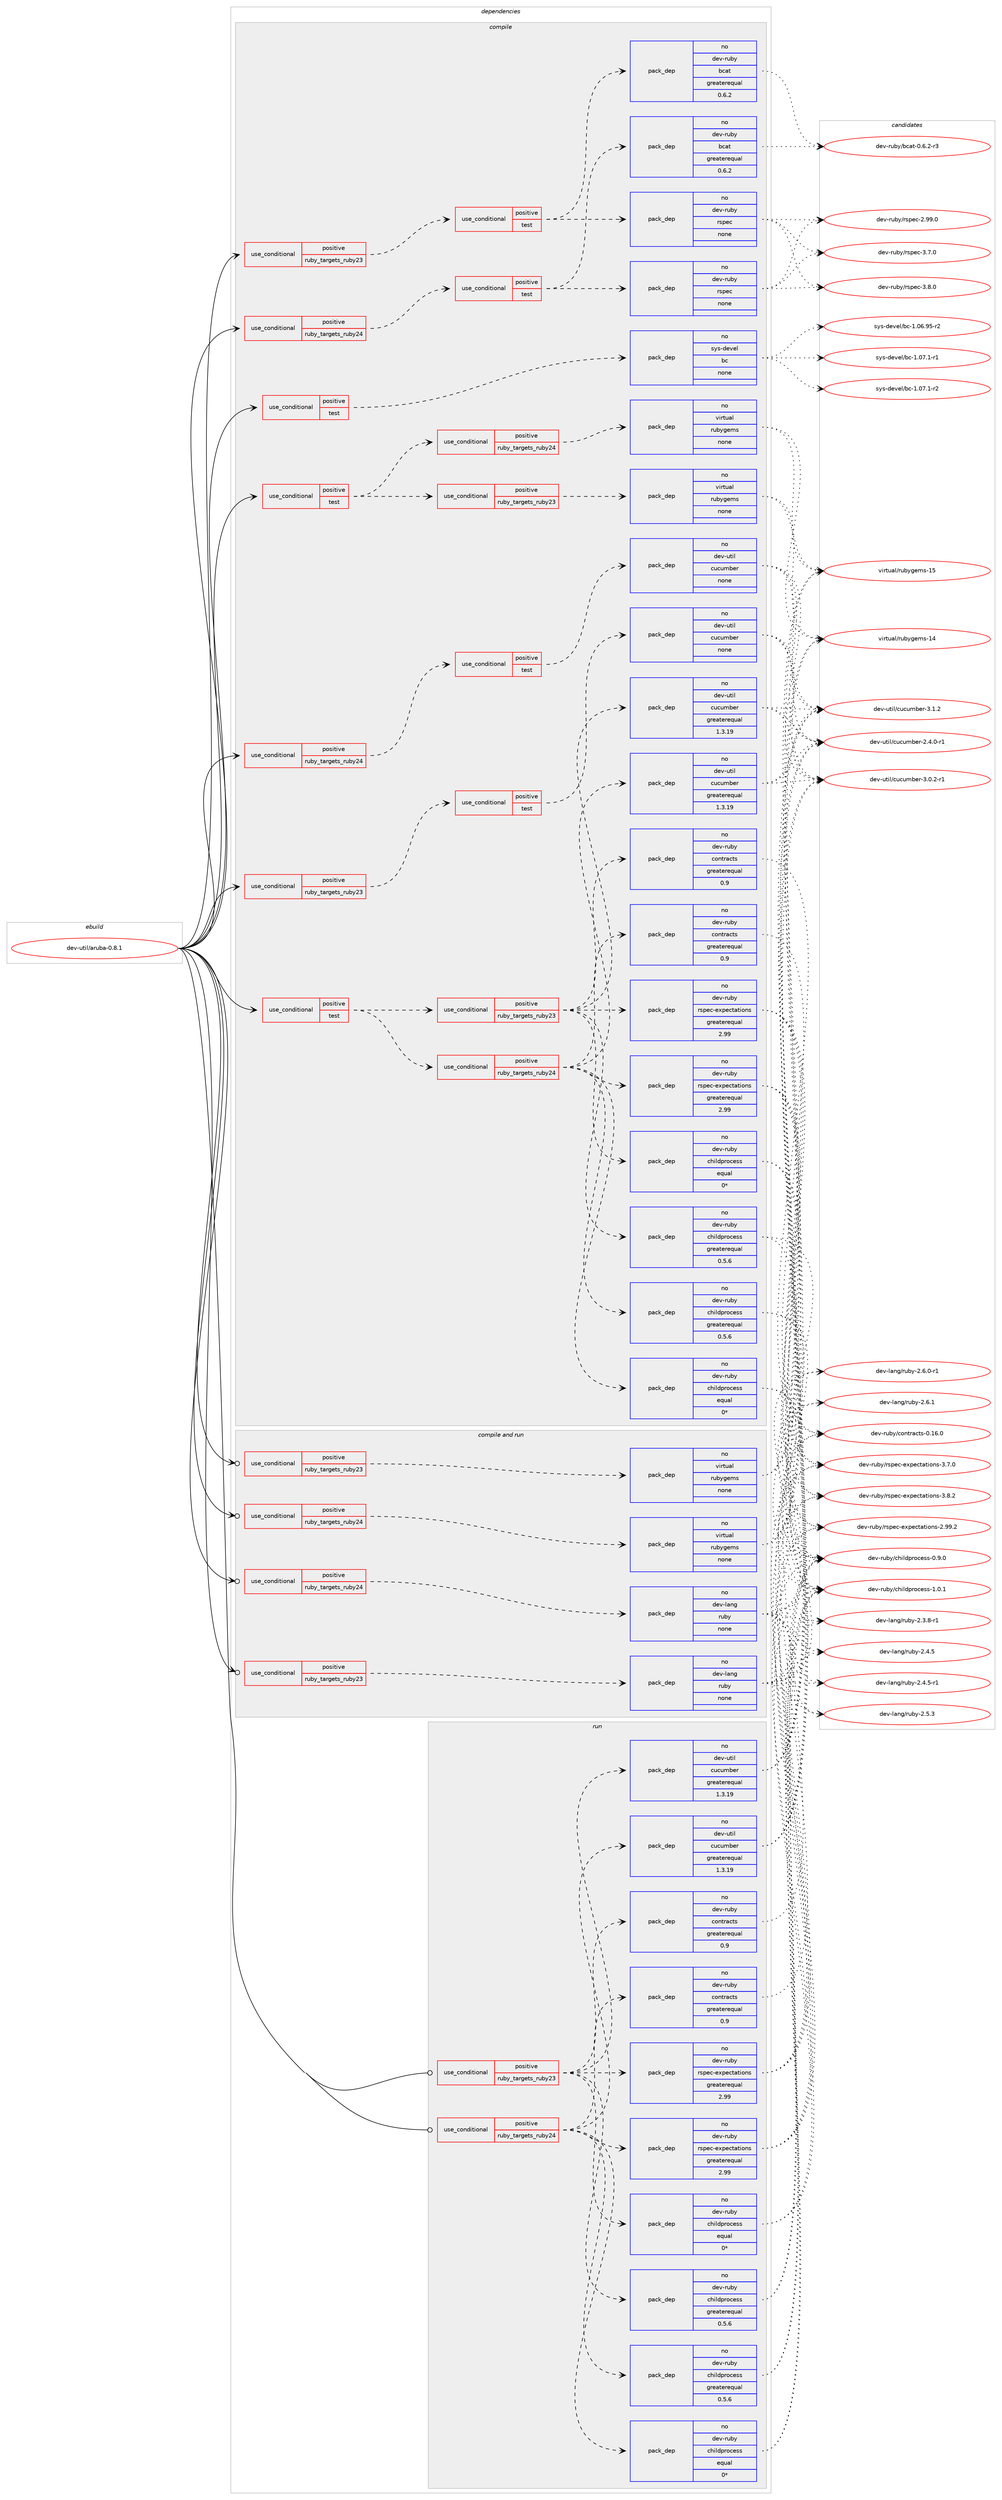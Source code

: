 digraph prolog {

# *************
# Graph options
# *************

newrank=true;
concentrate=true;
compound=true;
graph [rankdir=LR,fontname=Helvetica,fontsize=10,ranksep=1.5];#, ranksep=2.5, nodesep=0.2];
edge  [arrowhead=vee];
node  [fontname=Helvetica,fontsize=10];

# **********
# The ebuild
# **********

subgraph cluster_leftcol {
color=gray;
rank=same;
label=<<i>ebuild</i>>;
id [label="dev-util/aruba-0.8.1", color=red, width=4, href="../dev-util/aruba-0.8.1.svg"];
}

# ****************
# The dependencies
# ****************

subgraph cluster_midcol {
color=gray;
label=<<i>dependencies</i>>;
subgraph cluster_compile {
fillcolor="#eeeeee";
style=filled;
label=<<i>compile</i>>;
subgraph cond423148 {
dependency1540945 [label=<<TABLE BORDER="0" CELLBORDER="1" CELLSPACING="0" CELLPADDING="4"><TR><TD ROWSPAN="3" CELLPADDING="10">use_conditional</TD></TR><TR><TD>positive</TD></TR><TR><TD>ruby_targets_ruby23</TD></TR></TABLE>>, shape=none, color=red];
subgraph cond423149 {
dependency1540946 [label=<<TABLE BORDER="0" CELLBORDER="1" CELLSPACING="0" CELLPADDING="4"><TR><TD ROWSPAN="3" CELLPADDING="10">use_conditional</TD></TR><TR><TD>positive</TD></TR><TR><TD>test</TD></TR></TABLE>>, shape=none, color=red];
subgraph pack1094207 {
dependency1540947 [label=<<TABLE BORDER="0" CELLBORDER="1" CELLSPACING="0" CELLPADDING="4" WIDTH="220"><TR><TD ROWSPAN="6" CELLPADDING="30">pack_dep</TD></TR><TR><TD WIDTH="110">no</TD></TR><TR><TD>dev-ruby</TD></TR><TR><TD>rspec</TD></TR><TR><TD>none</TD></TR><TR><TD></TD></TR></TABLE>>, shape=none, color=blue];
}
dependency1540946:e -> dependency1540947:w [weight=20,style="dashed",arrowhead="vee"];
subgraph pack1094208 {
dependency1540948 [label=<<TABLE BORDER="0" CELLBORDER="1" CELLSPACING="0" CELLPADDING="4" WIDTH="220"><TR><TD ROWSPAN="6" CELLPADDING="30">pack_dep</TD></TR><TR><TD WIDTH="110">no</TD></TR><TR><TD>dev-ruby</TD></TR><TR><TD>bcat</TD></TR><TR><TD>greaterequal</TD></TR><TR><TD>0.6.2</TD></TR></TABLE>>, shape=none, color=blue];
}
dependency1540946:e -> dependency1540948:w [weight=20,style="dashed",arrowhead="vee"];
}
dependency1540945:e -> dependency1540946:w [weight=20,style="dashed",arrowhead="vee"];
}
id:e -> dependency1540945:w [weight=20,style="solid",arrowhead="vee"];
subgraph cond423150 {
dependency1540949 [label=<<TABLE BORDER="0" CELLBORDER="1" CELLSPACING="0" CELLPADDING="4"><TR><TD ROWSPAN="3" CELLPADDING="10">use_conditional</TD></TR><TR><TD>positive</TD></TR><TR><TD>ruby_targets_ruby23</TD></TR></TABLE>>, shape=none, color=red];
subgraph cond423151 {
dependency1540950 [label=<<TABLE BORDER="0" CELLBORDER="1" CELLSPACING="0" CELLPADDING="4"><TR><TD ROWSPAN="3" CELLPADDING="10">use_conditional</TD></TR><TR><TD>positive</TD></TR><TR><TD>test</TD></TR></TABLE>>, shape=none, color=red];
subgraph pack1094209 {
dependency1540951 [label=<<TABLE BORDER="0" CELLBORDER="1" CELLSPACING="0" CELLPADDING="4" WIDTH="220"><TR><TD ROWSPAN="6" CELLPADDING="30">pack_dep</TD></TR><TR><TD WIDTH="110">no</TD></TR><TR><TD>dev-util</TD></TR><TR><TD>cucumber</TD></TR><TR><TD>none</TD></TR><TR><TD></TD></TR></TABLE>>, shape=none, color=blue];
}
dependency1540950:e -> dependency1540951:w [weight=20,style="dashed",arrowhead="vee"];
}
dependency1540949:e -> dependency1540950:w [weight=20,style="dashed",arrowhead="vee"];
}
id:e -> dependency1540949:w [weight=20,style="solid",arrowhead="vee"];
subgraph cond423152 {
dependency1540952 [label=<<TABLE BORDER="0" CELLBORDER="1" CELLSPACING="0" CELLPADDING="4"><TR><TD ROWSPAN="3" CELLPADDING="10">use_conditional</TD></TR><TR><TD>positive</TD></TR><TR><TD>ruby_targets_ruby24</TD></TR></TABLE>>, shape=none, color=red];
subgraph cond423153 {
dependency1540953 [label=<<TABLE BORDER="0" CELLBORDER="1" CELLSPACING="0" CELLPADDING="4"><TR><TD ROWSPAN="3" CELLPADDING="10">use_conditional</TD></TR><TR><TD>positive</TD></TR><TR><TD>test</TD></TR></TABLE>>, shape=none, color=red];
subgraph pack1094210 {
dependency1540954 [label=<<TABLE BORDER="0" CELLBORDER="1" CELLSPACING="0" CELLPADDING="4" WIDTH="220"><TR><TD ROWSPAN="6" CELLPADDING="30">pack_dep</TD></TR><TR><TD WIDTH="110">no</TD></TR><TR><TD>dev-ruby</TD></TR><TR><TD>rspec</TD></TR><TR><TD>none</TD></TR><TR><TD></TD></TR></TABLE>>, shape=none, color=blue];
}
dependency1540953:e -> dependency1540954:w [weight=20,style="dashed",arrowhead="vee"];
subgraph pack1094211 {
dependency1540955 [label=<<TABLE BORDER="0" CELLBORDER="1" CELLSPACING="0" CELLPADDING="4" WIDTH="220"><TR><TD ROWSPAN="6" CELLPADDING="30">pack_dep</TD></TR><TR><TD WIDTH="110">no</TD></TR><TR><TD>dev-ruby</TD></TR><TR><TD>bcat</TD></TR><TR><TD>greaterequal</TD></TR><TR><TD>0.6.2</TD></TR></TABLE>>, shape=none, color=blue];
}
dependency1540953:e -> dependency1540955:w [weight=20,style="dashed",arrowhead="vee"];
}
dependency1540952:e -> dependency1540953:w [weight=20,style="dashed",arrowhead="vee"];
}
id:e -> dependency1540952:w [weight=20,style="solid",arrowhead="vee"];
subgraph cond423154 {
dependency1540956 [label=<<TABLE BORDER="0" CELLBORDER="1" CELLSPACING="0" CELLPADDING="4"><TR><TD ROWSPAN="3" CELLPADDING="10">use_conditional</TD></TR><TR><TD>positive</TD></TR><TR><TD>ruby_targets_ruby24</TD></TR></TABLE>>, shape=none, color=red];
subgraph cond423155 {
dependency1540957 [label=<<TABLE BORDER="0" CELLBORDER="1" CELLSPACING="0" CELLPADDING="4"><TR><TD ROWSPAN="3" CELLPADDING="10">use_conditional</TD></TR><TR><TD>positive</TD></TR><TR><TD>test</TD></TR></TABLE>>, shape=none, color=red];
subgraph pack1094212 {
dependency1540958 [label=<<TABLE BORDER="0" CELLBORDER="1" CELLSPACING="0" CELLPADDING="4" WIDTH="220"><TR><TD ROWSPAN="6" CELLPADDING="30">pack_dep</TD></TR><TR><TD WIDTH="110">no</TD></TR><TR><TD>dev-util</TD></TR><TR><TD>cucumber</TD></TR><TR><TD>none</TD></TR><TR><TD></TD></TR></TABLE>>, shape=none, color=blue];
}
dependency1540957:e -> dependency1540958:w [weight=20,style="dashed",arrowhead="vee"];
}
dependency1540956:e -> dependency1540957:w [weight=20,style="dashed",arrowhead="vee"];
}
id:e -> dependency1540956:w [weight=20,style="solid",arrowhead="vee"];
subgraph cond423156 {
dependency1540959 [label=<<TABLE BORDER="0" CELLBORDER="1" CELLSPACING="0" CELLPADDING="4"><TR><TD ROWSPAN="3" CELLPADDING="10">use_conditional</TD></TR><TR><TD>positive</TD></TR><TR><TD>test</TD></TR></TABLE>>, shape=none, color=red];
subgraph cond423157 {
dependency1540960 [label=<<TABLE BORDER="0" CELLBORDER="1" CELLSPACING="0" CELLPADDING="4"><TR><TD ROWSPAN="3" CELLPADDING="10">use_conditional</TD></TR><TR><TD>positive</TD></TR><TR><TD>ruby_targets_ruby23</TD></TR></TABLE>>, shape=none, color=red];
subgraph pack1094213 {
dependency1540961 [label=<<TABLE BORDER="0" CELLBORDER="1" CELLSPACING="0" CELLPADDING="4" WIDTH="220"><TR><TD ROWSPAN="6" CELLPADDING="30">pack_dep</TD></TR><TR><TD WIDTH="110">no</TD></TR><TR><TD>dev-ruby</TD></TR><TR><TD>childprocess</TD></TR><TR><TD>greaterequal</TD></TR><TR><TD>0.5.6</TD></TR></TABLE>>, shape=none, color=blue];
}
dependency1540960:e -> dependency1540961:w [weight=20,style="dashed",arrowhead="vee"];
subgraph pack1094214 {
dependency1540962 [label=<<TABLE BORDER="0" CELLBORDER="1" CELLSPACING="0" CELLPADDING="4" WIDTH="220"><TR><TD ROWSPAN="6" CELLPADDING="30">pack_dep</TD></TR><TR><TD WIDTH="110">no</TD></TR><TR><TD>dev-ruby</TD></TR><TR><TD>childprocess</TD></TR><TR><TD>equal</TD></TR><TR><TD>0*</TD></TR></TABLE>>, shape=none, color=blue];
}
dependency1540960:e -> dependency1540962:w [weight=20,style="dashed",arrowhead="vee"];
subgraph pack1094215 {
dependency1540963 [label=<<TABLE BORDER="0" CELLBORDER="1" CELLSPACING="0" CELLPADDING="4" WIDTH="220"><TR><TD ROWSPAN="6" CELLPADDING="30">pack_dep</TD></TR><TR><TD WIDTH="110">no</TD></TR><TR><TD>dev-ruby</TD></TR><TR><TD>contracts</TD></TR><TR><TD>greaterequal</TD></TR><TR><TD>0.9</TD></TR></TABLE>>, shape=none, color=blue];
}
dependency1540960:e -> dependency1540963:w [weight=20,style="dashed",arrowhead="vee"];
subgraph pack1094216 {
dependency1540964 [label=<<TABLE BORDER="0" CELLBORDER="1" CELLSPACING="0" CELLPADDING="4" WIDTH="220"><TR><TD ROWSPAN="6" CELLPADDING="30">pack_dep</TD></TR><TR><TD WIDTH="110">no</TD></TR><TR><TD>dev-ruby</TD></TR><TR><TD>rspec-expectations</TD></TR><TR><TD>greaterequal</TD></TR><TR><TD>2.99</TD></TR></TABLE>>, shape=none, color=blue];
}
dependency1540960:e -> dependency1540964:w [weight=20,style="dashed",arrowhead="vee"];
subgraph pack1094217 {
dependency1540965 [label=<<TABLE BORDER="0" CELLBORDER="1" CELLSPACING="0" CELLPADDING="4" WIDTH="220"><TR><TD ROWSPAN="6" CELLPADDING="30">pack_dep</TD></TR><TR><TD WIDTH="110">no</TD></TR><TR><TD>dev-util</TD></TR><TR><TD>cucumber</TD></TR><TR><TD>greaterequal</TD></TR><TR><TD>1.3.19</TD></TR></TABLE>>, shape=none, color=blue];
}
dependency1540960:e -> dependency1540965:w [weight=20,style="dashed",arrowhead="vee"];
}
dependency1540959:e -> dependency1540960:w [weight=20,style="dashed",arrowhead="vee"];
subgraph cond423158 {
dependency1540966 [label=<<TABLE BORDER="0" CELLBORDER="1" CELLSPACING="0" CELLPADDING="4"><TR><TD ROWSPAN="3" CELLPADDING="10">use_conditional</TD></TR><TR><TD>positive</TD></TR><TR><TD>ruby_targets_ruby24</TD></TR></TABLE>>, shape=none, color=red];
subgraph pack1094218 {
dependency1540967 [label=<<TABLE BORDER="0" CELLBORDER="1" CELLSPACING="0" CELLPADDING="4" WIDTH="220"><TR><TD ROWSPAN="6" CELLPADDING="30">pack_dep</TD></TR><TR><TD WIDTH="110">no</TD></TR><TR><TD>dev-ruby</TD></TR><TR><TD>childprocess</TD></TR><TR><TD>greaterequal</TD></TR><TR><TD>0.5.6</TD></TR></TABLE>>, shape=none, color=blue];
}
dependency1540966:e -> dependency1540967:w [weight=20,style="dashed",arrowhead="vee"];
subgraph pack1094219 {
dependency1540968 [label=<<TABLE BORDER="0" CELLBORDER="1" CELLSPACING="0" CELLPADDING="4" WIDTH="220"><TR><TD ROWSPAN="6" CELLPADDING="30">pack_dep</TD></TR><TR><TD WIDTH="110">no</TD></TR><TR><TD>dev-ruby</TD></TR><TR><TD>childprocess</TD></TR><TR><TD>equal</TD></TR><TR><TD>0*</TD></TR></TABLE>>, shape=none, color=blue];
}
dependency1540966:e -> dependency1540968:w [weight=20,style="dashed",arrowhead="vee"];
subgraph pack1094220 {
dependency1540969 [label=<<TABLE BORDER="0" CELLBORDER="1" CELLSPACING="0" CELLPADDING="4" WIDTH="220"><TR><TD ROWSPAN="6" CELLPADDING="30">pack_dep</TD></TR><TR><TD WIDTH="110">no</TD></TR><TR><TD>dev-ruby</TD></TR><TR><TD>contracts</TD></TR><TR><TD>greaterequal</TD></TR><TR><TD>0.9</TD></TR></TABLE>>, shape=none, color=blue];
}
dependency1540966:e -> dependency1540969:w [weight=20,style="dashed",arrowhead="vee"];
subgraph pack1094221 {
dependency1540970 [label=<<TABLE BORDER="0" CELLBORDER="1" CELLSPACING="0" CELLPADDING="4" WIDTH="220"><TR><TD ROWSPAN="6" CELLPADDING="30">pack_dep</TD></TR><TR><TD WIDTH="110">no</TD></TR><TR><TD>dev-ruby</TD></TR><TR><TD>rspec-expectations</TD></TR><TR><TD>greaterequal</TD></TR><TR><TD>2.99</TD></TR></TABLE>>, shape=none, color=blue];
}
dependency1540966:e -> dependency1540970:w [weight=20,style="dashed",arrowhead="vee"];
subgraph pack1094222 {
dependency1540971 [label=<<TABLE BORDER="0" CELLBORDER="1" CELLSPACING="0" CELLPADDING="4" WIDTH="220"><TR><TD ROWSPAN="6" CELLPADDING="30">pack_dep</TD></TR><TR><TD WIDTH="110">no</TD></TR><TR><TD>dev-util</TD></TR><TR><TD>cucumber</TD></TR><TR><TD>greaterequal</TD></TR><TR><TD>1.3.19</TD></TR></TABLE>>, shape=none, color=blue];
}
dependency1540966:e -> dependency1540971:w [weight=20,style="dashed",arrowhead="vee"];
}
dependency1540959:e -> dependency1540966:w [weight=20,style="dashed",arrowhead="vee"];
}
id:e -> dependency1540959:w [weight=20,style="solid",arrowhead="vee"];
subgraph cond423159 {
dependency1540972 [label=<<TABLE BORDER="0" CELLBORDER="1" CELLSPACING="0" CELLPADDING="4"><TR><TD ROWSPAN="3" CELLPADDING="10">use_conditional</TD></TR><TR><TD>positive</TD></TR><TR><TD>test</TD></TR></TABLE>>, shape=none, color=red];
subgraph cond423160 {
dependency1540973 [label=<<TABLE BORDER="0" CELLBORDER="1" CELLSPACING="0" CELLPADDING="4"><TR><TD ROWSPAN="3" CELLPADDING="10">use_conditional</TD></TR><TR><TD>positive</TD></TR><TR><TD>ruby_targets_ruby23</TD></TR></TABLE>>, shape=none, color=red];
subgraph pack1094223 {
dependency1540974 [label=<<TABLE BORDER="0" CELLBORDER="1" CELLSPACING="0" CELLPADDING="4" WIDTH="220"><TR><TD ROWSPAN="6" CELLPADDING="30">pack_dep</TD></TR><TR><TD WIDTH="110">no</TD></TR><TR><TD>virtual</TD></TR><TR><TD>rubygems</TD></TR><TR><TD>none</TD></TR><TR><TD></TD></TR></TABLE>>, shape=none, color=blue];
}
dependency1540973:e -> dependency1540974:w [weight=20,style="dashed",arrowhead="vee"];
}
dependency1540972:e -> dependency1540973:w [weight=20,style="dashed",arrowhead="vee"];
subgraph cond423161 {
dependency1540975 [label=<<TABLE BORDER="0" CELLBORDER="1" CELLSPACING="0" CELLPADDING="4"><TR><TD ROWSPAN="3" CELLPADDING="10">use_conditional</TD></TR><TR><TD>positive</TD></TR><TR><TD>ruby_targets_ruby24</TD></TR></TABLE>>, shape=none, color=red];
subgraph pack1094224 {
dependency1540976 [label=<<TABLE BORDER="0" CELLBORDER="1" CELLSPACING="0" CELLPADDING="4" WIDTH="220"><TR><TD ROWSPAN="6" CELLPADDING="30">pack_dep</TD></TR><TR><TD WIDTH="110">no</TD></TR><TR><TD>virtual</TD></TR><TR><TD>rubygems</TD></TR><TR><TD>none</TD></TR><TR><TD></TD></TR></TABLE>>, shape=none, color=blue];
}
dependency1540975:e -> dependency1540976:w [weight=20,style="dashed",arrowhead="vee"];
}
dependency1540972:e -> dependency1540975:w [weight=20,style="dashed",arrowhead="vee"];
}
id:e -> dependency1540972:w [weight=20,style="solid",arrowhead="vee"];
subgraph cond423162 {
dependency1540977 [label=<<TABLE BORDER="0" CELLBORDER="1" CELLSPACING="0" CELLPADDING="4"><TR><TD ROWSPAN="3" CELLPADDING="10">use_conditional</TD></TR><TR><TD>positive</TD></TR><TR><TD>test</TD></TR></TABLE>>, shape=none, color=red];
subgraph pack1094225 {
dependency1540978 [label=<<TABLE BORDER="0" CELLBORDER="1" CELLSPACING="0" CELLPADDING="4" WIDTH="220"><TR><TD ROWSPAN="6" CELLPADDING="30">pack_dep</TD></TR><TR><TD WIDTH="110">no</TD></TR><TR><TD>sys-devel</TD></TR><TR><TD>bc</TD></TR><TR><TD>none</TD></TR><TR><TD></TD></TR></TABLE>>, shape=none, color=blue];
}
dependency1540977:e -> dependency1540978:w [weight=20,style="dashed",arrowhead="vee"];
}
id:e -> dependency1540977:w [weight=20,style="solid",arrowhead="vee"];
}
subgraph cluster_compileandrun {
fillcolor="#eeeeee";
style=filled;
label=<<i>compile and run</i>>;
subgraph cond423163 {
dependency1540979 [label=<<TABLE BORDER="0" CELLBORDER="1" CELLSPACING="0" CELLPADDING="4"><TR><TD ROWSPAN="3" CELLPADDING="10">use_conditional</TD></TR><TR><TD>positive</TD></TR><TR><TD>ruby_targets_ruby23</TD></TR></TABLE>>, shape=none, color=red];
subgraph pack1094226 {
dependency1540980 [label=<<TABLE BORDER="0" CELLBORDER="1" CELLSPACING="0" CELLPADDING="4" WIDTH="220"><TR><TD ROWSPAN="6" CELLPADDING="30">pack_dep</TD></TR><TR><TD WIDTH="110">no</TD></TR><TR><TD>dev-lang</TD></TR><TR><TD>ruby</TD></TR><TR><TD>none</TD></TR><TR><TD></TD></TR></TABLE>>, shape=none, color=blue];
}
dependency1540979:e -> dependency1540980:w [weight=20,style="dashed",arrowhead="vee"];
}
id:e -> dependency1540979:w [weight=20,style="solid",arrowhead="odotvee"];
subgraph cond423164 {
dependency1540981 [label=<<TABLE BORDER="0" CELLBORDER="1" CELLSPACING="0" CELLPADDING="4"><TR><TD ROWSPAN="3" CELLPADDING="10">use_conditional</TD></TR><TR><TD>positive</TD></TR><TR><TD>ruby_targets_ruby23</TD></TR></TABLE>>, shape=none, color=red];
subgraph pack1094227 {
dependency1540982 [label=<<TABLE BORDER="0" CELLBORDER="1" CELLSPACING="0" CELLPADDING="4" WIDTH="220"><TR><TD ROWSPAN="6" CELLPADDING="30">pack_dep</TD></TR><TR><TD WIDTH="110">no</TD></TR><TR><TD>virtual</TD></TR><TR><TD>rubygems</TD></TR><TR><TD>none</TD></TR><TR><TD></TD></TR></TABLE>>, shape=none, color=blue];
}
dependency1540981:e -> dependency1540982:w [weight=20,style="dashed",arrowhead="vee"];
}
id:e -> dependency1540981:w [weight=20,style="solid",arrowhead="odotvee"];
subgraph cond423165 {
dependency1540983 [label=<<TABLE BORDER="0" CELLBORDER="1" CELLSPACING="0" CELLPADDING="4"><TR><TD ROWSPAN="3" CELLPADDING="10">use_conditional</TD></TR><TR><TD>positive</TD></TR><TR><TD>ruby_targets_ruby24</TD></TR></TABLE>>, shape=none, color=red];
subgraph pack1094228 {
dependency1540984 [label=<<TABLE BORDER="0" CELLBORDER="1" CELLSPACING="0" CELLPADDING="4" WIDTH="220"><TR><TD ROWSPAN="6" CELLPADDING="30">pack_dep</TD></TR><TR><TD WIDTH="110">no</TD></TR><TR><TD>dev-lang</TD></TR><TR><TD>ruby</TD></TR><TR><TD>none</TD></TR><TR><TD></TD></TR></TABLE>>, shape=none, color=blue];
}
dependency1540983:e -> dependency1540984:w [weight=20,style="dashed",arrowhead="vee"];
}
id:e -> dependency1540983:w [weight=20,style="solid",arrowhead="odotvee"];
subgraph cond423166 {
dependency1540985 [label=<<TABLE BORDER="0" CELLBORDER="1" CELLSPACING="0" CELLPADDING="4"><TR><TD ROWSPAN="3" CELLPADDING="10">use_conditional</TD></TR><TR><TD>positive</TD></TR><TR><TD>ruby_targets_ruby24</TD></TR></TABLE>>, shape=none, color=red];
subgraph pack1094229 {
dependency1540986 [label=<<TABLE BORDER="0" CELLBORDER="1" CELLSPACING="0" CELLPADDING="4" WIDTH="220"><TR><TD ROWSPAN="6" CELLPADDING="30">pack_dep</TD></TR><TR><TD WIDTH="110">no</TD></TR><TR><TD>virtual</TD></TR><TR><TD>rubygems</TD></TR><TR><TD>none</TD></TR><TR><TD></TD></TR></TABLE>>, shape=none, color=blue];
}
dependency1540985:e -> dependency1540986:w [weight=20,style="dashed",arrowhead="vee"];
}
id:e -> dependency1540985:w [weight=20,style="solid",arrowhead="odotvee"];
}
subgraph cluster_run {
fillcolor="#eeeeee";
style=filled;
label=<<i>run</i>>;
subgraph cond423167 {
dependency1540987 [label=<<TABLE BORDER="0" CELLBORDER="1" CELLSPACING="0" CELLPADDING="4"><TR><TD ROWSPAN="3" CELLPADDING="10">use_conditional</TD></TR><TR><TD>positive</TD></TR><TR><TD>ruby_targets_ruby23</TD></TR></TABLE>>, shape=none, color=red];
subgraph pack1094230 {
dependency1540988 [label=<<TABLE BORDER="0" CELLBORDER="1" CELLSPACING="0" CELLPADDING="4" WIDTH="220"><TR><TD ROWSPAN="6" CELLPADDING="30">pack_dep</TD></TR><TR><TD WIDTH="110">no</TD></TR><TR><TD>dev-ruby</TD></TR><TR><TD>childprocess</TD></TR><TR><TD>greaterequal</TD></TR><TR><TD>0.5.6</TD></TR></TABLE>>, shape=none, color=blue];
}
dependency1540987:e -> dependency1540988:w [weight=20,style="dashed",arrowhead="vee"];
subgraph pack1094231 {
dependency1540989 [label=<<TABLE BORDER="0" CELLBORDER="1" CELLSPACING="0" CELLPADDING="4" WIDTH="220"><TR><TD ROWSPAN="6" CELLPADDING="30">pack_dep</TD></TR><TR><TD WIDTH="110">no</TD></TR><TR><TD>dev-ruby</TD></TR><TR><TD>childprocess</TD></TR><TR><TD>equal</TD></TR><TR><TD>0*</TD></TR></TABLE>>, shape=none, color=blue];
}
dependency1540987:e -> dependency1540989:w [weight=20,style="dashed",arrowhead="vee"];
subgraph pack1094232 {
dependency1540990 [label=<<TABLE BORDER="0" CELLBORDER="1" CELLSPACING="0" CELLPADDING="4" WIDTH="220"><TR><TD ROWSPAN="6" CELLPADDING="30">pack_dep</TD></TR><TR><TD WIDTH="110">no</TD></TR><TR><TD>dev-ruby</TD></TR><TR><TD>contracts</TD></TR><TR><TD>greaterequal</TD></TR><TR><TD>0.9</TD></TR></TABLE>>, shape=none, color=blue];
}
dependency1540987:e -> dependency1540990:w [weight=20,style="dashed",arrowhead="vee"];
subgraph pack1094233 {
dependency1540991 [label=<<TABLE BORDER="0" CELLBORDER="1" CELLSPACING="0" CELLPADDING="4" WIDTH="220"><TR><TD ROWSPAN="6" CELLPADDING="30">pack_dep</TD></TR><TR><TD WIDTH="110">no</TD></TR><TR><TD>dev-ruby</TD></TR><TR><TD>rspec-expectations</TD></TR><TR><TD>greaterequal</TD></TR><TR><TD>2.99</TD></TR></TABLE>>, shape=none, color=blue];
}
dependency1540987:e -> dependency1540991:w [weight=20,style="dashed",arrowhead="vee"];
subgraph pack1094234 {
dependency1540992 [label=<<TABLE BORDER="0" CELLBORDER="1" CELLSPACING="0" CELLPADDING="4" WIDTH="220"><TR><TD ROWSPAN="6" CELLPADDING="30">pack_dep</TD></TR><TR><TD WIDTH="110">no</TD></TR><TR><TD>dev-util</TD></TR><TR><TD>cucumber</TD></TR><TR><TD>greaterequal</TD></TR><TR><TD>1.3.19</TD></TR></TABLE>>, shape=none, color=blue];
}
dependency1540987:e -> dependency1540992:w [weight=20,style="dashed",arrowhead="vee"];
}
id:e -> dependency1540987:w [weight=20,style="solid",arrowhead="odot"];
subgraph cond423168 {
dependency1540993 [label=<<TABLE BORDER="0" CELLBORDER="1" CELLSPACING="0" CELLPADDING="4"><TR><TD ROWSPAN="3" CELLPADDING="10">use_conditional</TD></TR><TR><TD>positive</TD></TR><TR><TD>ruby_targets_ruby24</TD></TR></TABLE>>, shape=none, color=red];
subgraph pack1094235 {
dependency1540994 [label=<<TABLE BORDER="0" CELLBORDER="1" CELLSPACING="0" CELLPADDING="4" WIDTH="220"><TR><TD ROWSPAN="6" CELLPADDING="30">pack_dep</TD></TR><TR><TD WIDTH="110">no</TD></TR><TR><TD>dev-ruby</TD></TR><TR><TD>childprocess</TD></TR><TR><TD>greaterequal</TD></TR><TR><TD>0.5.6</TD></TR></TABLE>>, shape=none, color=blue];
}
dependency1540993:e -> dependency1540994:w [weight=20,style="dashed",arrowhead="vee"];
subgraph pack1094236 {
dependency1540995 [label=<<TABLE BORDER="0" CELLBORDER="1" CELLSPACING="0" CELLPADDING="4" WIDTH="220"><TR><TD ROWSPAN="6" CELLPADDING="30">pack_dep</TD></TR><TR><TD WIDTH="110">no</TD></TR><TR><TD>dev-ruby</TD></TR><TR><TD>childprocess</TD></TR><TR><TD>equal</TD></TR><TR><TD>0*</TD></TR></TABLE>>, shape=none, color=blue];
}
dependency1540993:e -> dependency1540995:w [weight=20,style="dashed",arrowhead="vee"];
subgraph pack1094237 {
dependency1540996 [label=<<TABLE BORDER="0" CELLBORDER="1" CELLSPACING="0" CELLPADDING="4" WIDTH="220"><TR><TD ROWSPAN="6" CELLPADDING="30">pack_dep</TD></TR><TR><TD WIDTH="110">no</TD></TR><TR><TD>dev-ruby</TD></TR><TR><TD>contracts</TD></TR><TR><TD>greaterequal</TD></TR><TR><TD>0.9</TD></TR></TABLE>>, shape=none, color=blue];
}
dependency1540993:e -> dependency1540996:w [weight=20,style="dashed",arrowhead="vee"];
subgraph pack1094238 {
dependency1540997 [label=<<TABLE BORDER="0" CELLBORDER="1" CELLSPACING="0" CELLPADDING="4" WIDTH="220"><TR><TD ROWSPAN="6" CELLPADDING="30">pack_dep</TD></TR><TR><TD WIDTH="110">no</TD></TR><TR><TD>dev-ruby</TD></TR><TR><TD>rspec-expectations</TD></TR><TR><TD>greaterequal</TD></TR><TR><TD>2.99</TD></TR></TABLE>>, shape=none, color=blue];
}
dependency1540993:e -> dependency1540997:w [weight=20,style="dashed",arrowhead="vee"];
subgraph pack1094239 {
dependency1540998 [label=<<TABLE BORDER="0" CELLBORDER="1" CELLSPACING="0" CELLPADDING="4" WIDTH="220"><TR><TD ROWSPAN="6" CELLPADDING="30">pack_dep</TD></TR><TR><TD WIDTH="110">no</TD></TR><TR><TD>dev-util</TD></TR><TR><TD>cucumber</TD></TR><TR><TD>greaterequal</TD></TR><TR><TD>1.3.19</TD></TR></TABLE>>, shape=none, color=blue];
}
dependency1540993:e -> dependency1540998:w [weight=20,style="dashed",arrowhead="vee"];
}
id:e -> dependency1540993:w [weight=20,style="solid",arrowhead="odot"];
}
}

# **************
# The candidates
# **************

subgraph cluster_choices {
rank=same;
color=gray;
label=<<i>candidates</i>>;

subgraph choice1094207 {
color=black;
nodesep=1;
choice1001011184511411798121471141151121019945504657574648 [label="dev-ruby/rspec-2.99.0", color=red, width=4,href="../dev-ruby/rspec-2.99.0.svg"];
choice10010111845114117981214711411511210199455146554648 [label="dev-ruby/rspec-3.7.0", color=red, width=4,href="../dev-ruby/rspec-3.7.0.svg"];
choice10010111845114117981214711411511210199455146564648 [label="dev-ruby/rspec-3.8.0", color=red, width=4,href="../dev-ruby/rspec-3.8.0.svg"];
dependency1540947:e -> choice1001011184511411798121471141151121019945504657574648:w [style=dotted,weight="100"];
dependency1540947:e -> choice10010111845114117981214711411511210199455146554648:w [style=dotted,weight="100"];
dependency1540947:e -> choice10010111845114117981214711411511210199455146564648:w [style=dotted,weight="100"];
}
subgraph choice1094208 {
color=black;
nodesep=1;
choice1001011184511411798121479899971164548465446504511451 [label="dev-ruby/bcat-0.6.2-r3", color=red, width=4,href="../dev-ruby/bcat-0.6.2-r3.svg"];
dependency1540948:e -> choice1001011184511411798121479899971164548465446504511451:w [style=dotted,weight="100"];
}
subgraph choice1094209 {
color=black;
nodesep=1;
choice10010111845117116105108479911799117109981011144550465246484511449 [label="dev-util/cucumber-2.4.0-r1", color=red, width=4,href="../dev-util/cucumber-2.4.0-r1.svg"];
choice10010111845117116105108479911799117109981011144551464846504511449 [label="dev-util/cucumber-3.0.2-r1", color=red, width=4,href="../dev-util/cucumber-3.0.2-r1.svg"];
choice1001011184511711610510847991179911710998101114455146494650 [label="dev-util/cucumber-3.1.2", color=red, width=4,href="../dev-util/cucumber-3.1.2.svg"];
dependency1540951:e -> choice10010111845117116105108479911799117109981011144550465246484511449:w [style=dotted,weight="100"];
dependency1540951:e -> choice10010111845117116105108479911799117109981011144551464846504511449:w [style=dotted,weight="100"];
dependency1540951:e -> choice1001011184511711610510847991179911710998101114455146494650:w [style=dotted,weight="100"];
}
subgraph choice1094210 {
color=black;
nodesep=1;
choice1001011184511411798121471141151121019945504657574648 [label="dev-ruby/rspec-2.99.0", color=red, width=4,href="../dev-ruby/rspec-2.99.0.svg"];
choice10010111845114117981214711411511210199455146554648 [label="dev-ruby/rspec-3.7.0", color=red, width=4,href="../dev-ruby/rspec-3.7.0.svg"];
choice10010111845114117981214711411511210199455146564648 [label="dev-ruby/rspec-3.8.0", color=red, width=4,href="../dev-ruby/rspec-3.8.0.svg"];
dependency1540954:e -> choice1001011184511411798121471141151121019945504657574648:w [style=dotted,weight="100"];
dependency1540954:e -> choice10010111845114117981214711411511210199455146554648:w [style=dotted,weight="100"];
dependency1540954:e -> choice10010111845114117981214711411511210199455146564648:w [style=dotted,weight="100"];
}
subgraph choice1094211 {
color=black;
nodesep=1;
choice1001011184511411798121479899971164548465446504511451 [label="dev-ruby/bcat-0.6.2-r3", color=red, width=4,href="../dev-ruby/bcat-0.6.2-r3.svg"];
dependency1540955:e -> choice1001011184511411798121479899971164548465446504511451:w [style=dotted,weight="100"];
}
subgraph choice1094212 {
color=black;
nodesep=1;
choice10010111845117116105108479911799117109981011144550465246484511449 [label="dev-util/cucumber-2.4.0-r1", color=red, width=4,href="../dev-util/cucumber-2.4.0-r1.svg"];
choice10010111845117116105108479911799117109981011144551464846504511449 [label="dev-util/cucumber-3.0.2-r1", color=red, width=4,href="../dev-util/cucumber-3.0.2-r1.svg"];
choice1001011184511711610510847991179911710998101114455146494650 [label="dev-util/cucumber-3.1.2", color=red, width=4,href="../dev-util/cucumber-3.1.2.svg"];
dependency1540958:e -> choice10010111845117116105108479911799117109981011144550465246484511449:w [style=dotted,weight="100"];
dependency1540958:e -> choice10010111845117116105108479911799117109981011144551464846504511449:w [style=dotted,weight="100"];
dependency1540958:e -> choice1001011184511711610510847991179911710998101114455146494650:w [style=dotted,weight="100"];
}
subgraph choice1094213 {
color=black;
nodesep=1;
choice1001011184511411798121479910410510810011211411199101115115454846574648 [label="dev-ruby/childprocess-0.9.0", color=red, width=4,href="../dev-ruby/childprocess-0.9.0.svg"];
choice1001011184511411798121479910410510810011211411199101115115454946484649 [label="dev-ruby/childprocess-1.0.1", color=red, width=4,href="../dev-ruby/childprocess-1.0.1.svg"];
dependency1540961:e -> choice1001011184511411798121479910410510810011211411199101115115454846574648:w [style=dotted,weight="100"];
dependency1540961:e -> choice1001011184511411798121479910410510810011211411199101115115454946484649:w [style=dotted,weight="100"];
}
subgraph choice1094214 {
color=black;
nodesep=1;
choice1001011184511411798121479910410510810011211411199101115115454846574648 [label="dev-ruby/childprocess-0.9.0", color=red, width=4,href="../dev-ruby/childprocess-0.9.0.svg"];
choice1001011184511411798121479910410510810011211411199101115115454946484649 [label="dev-ruby/childprocess-1.0.1", color=red, width=4,href="../dev-ruby/childprocess-1.0.1.svg"];
dependency1540962:e -> choice1001011184511411798121479910410510810011211411199101115115454846574648:w [style=dotted,weight="100"];
dependency1540962:e -> choice1001011184511411798121479910410510810011211411199101115115454946484649:w [style=dotted,weight="100"];
}
subgraph choice1094215 {
color=black;
nodesep=1;
choice10010111845114117981214799111110116114979911611545484649544648 [label="dev-ruby/contracts-0.16.0", color=red, width=4,href="../dev-ruby/contracts-0.16.0.svg"];
dependency1540963:e -> choice10010111845114117981214799111110116114979911611545484649544648:w [style=dotted,weight="100"];
}
subgraph choice1094216 {
color=black;
nodesep=1;
choice1001011184511411798121471141151121019945101120112101991169711610511111011545504657574650 [label="dev-ruby/rspec-expectations-2.99.2", color=red, width=4,href="../dev-ruby/rspec-expectations-2.99.2.svg"];
choice10010111845114117981214711411511210199451011201121019911697116105111110115455146554648 [label="dev-ruby/rspec-expectations-3.7.0", color=red, width=4,href="../dev-ruby/rspec-expectations-3.7.0.svg"];
choice10010111845114117981214711411511210199451011201121019911697116105111110115455146564650 [label="dev-ruby/rspec-expectations-3.8.2", color=red, width=4,href="../dev-ruby/rspec-expectations-3.8.2.svg"];
dependency1540964:e -> choice1001011184511411798121471141151121019945101120112101991169711610511111011545504657574650:w [style=dotted,weight="100"];
dependency1540964:e -> choice10010111845114117981214711411511210199451011201121019911697116105111110115455146554648:w [style=dotted,weight="100"];
dependency1540964:e -> choice10010111845114117981214711411511210199451011201121019911697116105111110115455146564650:w [style=dotted,weight="100"];
}
subgraph choice1094217 {
color=black;
nodesep=1;
choice10010111845117116105108479911799117109981011144550465246484511449 [label="dev-util/cucumber-2.4.0-r1", color=red, width=4,href="../dev-util/cucumber-2.4.0-r1.svg"];
choice10010111845117116105108479911799117109981011144551464846504511449 [label="dev-util/cucumber-3.0.2-r1", color=red, width=4,href="../dev-util/cucumber-3.0.2-r1.svg"];
choice1001011184511711610510847991179911710998101114455146494650 [label="dev-util/cucumber-3.1.2", color=red, width=4,href="../dev-util/cucumber-3.1.2.svg"];
dependency1540965:e -> choice10010111845117116105108479911799117109981011144550465246484511449:w [style=dotted,weight="100"];
dependency1540965:e -> choice10010111845117116105108479911799117109981011144551464846504511449:w [style=dotted,weight="100"];
dependency1540965:e -> choice1001011184511711610510847991179911710998101114455146494650:w [style=dotted,weight="100"];
}
subgraph choice1094218 {
color=black;
nodesep=1;
choice1001011184511411798121479910410510810011211411199101115115454846574648 [label="dev-ruby/childprocess-0.9.0", color=red, width=4,href="../dev-ruby/childprocess-0.9.0.svg"];
choice1001011184511411798121479910410510810011211411199101115115454946484649 [label="dev-ruby/childprocess-1.0.1", color=red, width=4,href="../dev-ruby/childprocess-1.0.1.svg"];
dependency1540967:e -> choice1001011184511411798121479910410510810011211411199101115115454846574648:w [style=dotted,weight="100"];
dependency1540967:e -> choice1001011184511411798121479910410510810011211411199101115115454946484649:w [style=dotted,weight="100"];
}
subgraph choice1094219 {
color=black;
nodesep=1;
choice1001011184511411798121479910410510810011211411199101115115454846574648 [label="dev-ruby/childprocess-0.9.0", color=red, width=4,href="../dev-ruby/childprocess-0.9.0.svg"];
choice1001011184511411798121479910410510810011211411199101115115454946484649 [label="dev-ruby/childprocess-1.0.1", color=red, width=4,href="../dev-ruby/childprocess-1.0.1.svg"];
dependency1540968:e -> choice1001011184511411798121479910410510810011211411199101115115454846574648:w [style=dotted,weight="100"];
dependency1540968:e -> choice1001011184511411798121479910410510810011211411199101115115454946484649:w [style=dotted,weight="100"];
}
subgraph choice1094220 {
color=black;
nodesep=1;
choice10010111845114117981214799111110116114979911611545484649544648 [label="dev-ruby/contracts-0.16.0", color=red, width=4,href="../dev-ruby/contracts-0.16.0.svg"];
dependency1540969:e -> choice10010111845114117981214799111110116114979911611545484649544648:w [style=dotted,weight="100"];
}
subgraph choice1094221 {
color=black;
nodesep=1;
choice1001011184511411798121471141151121019945101120112101991169711610511111011545504657574650 [label="dev-ruby/rspec-expectations-2.99.2", color=red, width=4,href="../dev-ruby/rspec-expectations-2.99.2.svg"];
choice10010111845114117981214711411511210199451011201121019911697116105111110115455146554648 [label="dev-ruby/rspec-expectations-3.7.0", color=red, width=4,href="../dev-ruby/rspec-expectations-3.7.0.svg"];
choice10010111845114117981214711411511210199451011201121019911697116105111110115455146564650 [label="dev-ruby/rspec-expectations-3.8.2", color=red, width=4,href="../dev-ruby/rspec-expectations-3.8.2.svg"];
dependency1540970:e -> choice1001011184511411798121471141151121019945101120112101991169711610511111011545504657574650:w [style=dotted,weight="100"];
dependency1540970:e -> choice10010111845114117981214711411511210199451011201121019911697116105111110115455146554648:w [style=dotted,weight="100"];
dependency1540970:e -> choice10010111845114117981214711411511210199451011201121019911697116105111110115455146564650:w [style=dotted,weight="100"];
}
subgraph choice1094222 {
color=black;
nodesep=1;
choice10010111845117116105108479911799117109981011144550465246484511449 [label="dev-util/cucumber-2.4.0-r1", color=red, width=4,href="../dev-util/cucumber-2.4.0-r1.svg"];
choice10010111845117116105108479911799117109981011144551464846504511449 [label="dev-util/cucumber-3.0.2-r1", color=red, width=4,href="../dev-util/cucumber-3.0.2-r1.svg"];
choice1001011184511711610510847991179911710998101114455146494650 [label="dev-util/cucumber-3.1.2", color=red, width=4,href="../dev-util/cucumber-3.1.2.svg"];
dependency1540971:e -> choice10010111845117116105108479911799117109981011144550465246484511449:w [style=dotted,weight="100"];
dependency1540971:e -> choice10010111845117116105108479911799117109981011144551464846504511449:w [style=dotted,weight="100"];
dependency1540971:e -> choice1001011184511711610510847991179911710998101114455146494650:w [style=dotted,weight="100"];
}
subgraph choice1094223 {
color=black;
nodesep=1;
choice118105114116117971084711411798121103101109115454952 [label="virtual/rubygems-14", color=red, width=4,href="../virtual/rubygems-14.svg"];
choice118105114116117971084711411798121103101109115454953 [label="virtual/rubygems-15", color=red, width=4,href="../virtual/rubygems-15.svg"];
dependency1540974:e -> choice118105114116117971084711411798121103101109115454952:w [style=dotted,weight="100"];
dependency1540974:e -> choice118105114116117971084711411798121103101109115454953:w [style=dotted,weight="100"];
}
subgraph choice1094224 {
color=black;
nodesep=1;
choice118105114116117971084711411798121103101109115454952 [label="virtual/rubygems-14", color=red, width=4,href="../virtual/rubygems-14.svg"];
choice118105114116117971084711411798121103101109115454953 [label="virtual/rubygems-15", color=red, width=4,href="../virtual/rubygems-15.svg"];
dependency1540976:e -> choice118105114116117971084711411798121103101109115454952:w [style=dotted,weight="100"];
dependency1540976:e -> choice118105114116117971084711411798121103101109115454953:w [style=dotted,weight="100"];
}
subgraph choice1094225 {
color=black;
nodesep=1;
choice1151211154510010111810110847989945494648544657534511450 [label="sys-devel/bc-1.06.95-r2", color=red, width=4,href="../sys-devel/bc-1.06.95-r2.svg"];
choice11512111545100101118101108479899454946485546494511449 [label="sys-devel/bc-1.07.1-r1", color=red, width=4,href="../sys-devel/bc-1.07.1-r1.svg"];
choice11512111545100101118101108479899454946485546494511450 [label="sys-devel/bc-1.07.1-r2", color=red, width=4,href="../sys-devel/bc-1.07.1-r2.svg"];
dependency1540978:e -> choice1151211154510010111810110847989945494648544657534511450:w [style=dotted,weight="100"];
dependency1540978:e -> choice11512111545100101118101108479899454946485546494511449:w [style=dotted,weight="100"];
dependency1540978:e -> choice11512111545100101118101108479899454946485546494511450:w [style=dotted,weight="100"];
}
subgraph choice1094226 {
color=black;
nodesep=1;
choice100101118451089711010347114117981214550465146564511449 [label="dev-lang/ruby-2.3.8-r1", color=red, width=4,href="../dev-lang/ruby-2.3.8-r1.svg"];
choice10010111845108971101034711411798121455046524653 [label="dev-lang/ruby-2.4.5", color=red, width=4,href="../dev-lang/ruby-2.4.5.svg"];
choice100101118451089711010347114117981214550465246534511449 [label="dev-lang/ruby-2.4.5-r1", color=red, width=4,href="../dev-lang/ruby-2.4.5-r1.svg"];
choice10010111845108971101034711411798121455046534651 [label="dev-lang/ruby-2.5.3", color=red, width=4,href="../dev-lang/ruby-2.5.3.svg"];
choice100101118451089711010347114117981214550465446484511449 [label="dev-lang/ruby-2.6.0-r1", color=red, width=4,href="../dev-lang/ruby-2.6.0-r1.svg"];
choice10010111845108971101034711411798121455046544649 [label="dev-lang/ruby-2.6.1", color=red, width=4,href="../dev-lang/ruby-2.6.1.svg"];
dependency1540980:e -> choice100101118451089711010347114117981214550465146564511449:w [style=dotted,weight="100"];
dependency1540980:e -> choice10010111845108971101034711411798121455046524653:w [style=dotted,weight="100"];
dependency1540980:e -> choice100101118451089711010347114117981214550465246534511449:w [style=dotted,weight="100"];
dependency1540980:e -> choice10010111845108971101034711411798121455046534651:w [style=dotted,weight="100"];
dependency1540980:e -> choice100101118451089711010347114117981214550465446484511449:w [style=dotted,weight="100"];
dependency1540980:e -> choice10010111845108971101034711411798121455046544649:w [style=dotted,weight="100"];
}
subgraph choice1094227 {
color=black;
nodesep=1;
choice118105114116117971084711411798121103101109115454952 [label="virtual/rubygems-14", color=red, width=4,href="../virtual/rubygems-14.svg"];
choice118105114116117971084711411798121103101109115454953 [label="virtual/rubygems-15", color=red, width=4,href="../virtual/rubygems-15.svg"];
dependency1540982:e -> choice118105114116117971084711411798121103101109115454952:w [style=dotted,weight="100"];
dependency1540982:e -> choice118105114116117971084711411798121103101109115454953:w [style=dotted,weight="100"];
}
subgraph choice1094228 {
color=black;
nodesep=1;
choice100101118451089711010347114117981214550465146564511449 [label="dev-lang/ruby-2.3.8-r1", color=red, width=4,href="../dev-lang/ruby-2.3.8-r1.svg"];
choice10010111845108971101034711411798121455046524653 [label="dev-lang/ruby-2.4.5", color=red, width=4,href="../dev-lang/ruby-2.4.5.svg"];
choice100101118451089711010347114117981214550465246534511449 [label="dev-lang/ruby-2.4.5-r1", color=red, width=4,href="../dev-lang/ruby-2.4.5-r1.svg"];
choice10010111845108971101034711411798121455046534651 [label="dev-lang/ruby-2.5.3", color=red, width=4,href="../dev-lang/ruby-2.5.3.svg"];
choice100101118451089711010347114117981214550465446484511449 [label="dev-lang/ruby-2.6.0-r1", color=red, width=4,href="../dev-lang/ruby-2.6.0-r1.svg"];
choice10010111845108971101034711411798121455046544649 [label="dev-lang/ruby-2.6.1", color=red, width=4,href="../dev-lang/ruby-2.6.1.svg"];
dependency1540984:e -> choice100101118451089711010347114117981214550465146564511449:w [style=dotted,weight="100"];
dependency1540984:e -> choice10010111845108971101034711411798121455046524653:w [style=dotted,weight="100"];
dependency1540984:e -> choice100101118451089711010347114117981214550465246534511449:w [style=dotted,weight="100"];
dependency1540984:e -> choice10010111845108971101034711411798121455046534651:w [style=dotted,weight="100"];
dependency1540984:e -> choice100101118451089711010347114117981214550465446484511449:w [style=dotted,weight="100"];
dependency1540984:e -> choice10010111845108971101034711411798121455046544649:w [style=dotted,weight="100"];
}
subgraph choice1094229 {
color=black;
nodesep=1;
choice118105114116117971084711411798121103101109115454952 [label="virtual/rubygems-14", color=red, width=4,href="../virtual/rubygems-14.svg"];
choice118105114116117971084711411798121103101109115454953 [label="virtual/rubygems-15", color=red, width=4,href="../virtual/rubygems-15.svg"];
dependency1540986:e -> choice118105114116117971084711411798121103101109115454952:w [style=dotted,weight="100"];
dependency1540986:e -> choice118105114116117971084711411798121103101109115454953:w [style=dotted,weight="100"];
}
subgraph choice1094230 {
color=black;
nodesep=1;
choice1001011184511411798121479910410510810011211411199101115115454846574648 [label="dev-ruby/childprocess-0.9.0", color=red, width=4,href="../dev-ruby/childprocess-0.9.0.svg"];
choice1001011184511411798121479910410510810011211411199101115115454946484649 [label="dev-ruby/childprocess-1.0.1", color=red, width=4,href="../dev-ruby/childprocess-1.0.1.svg"];
dependency1540988:e -> choice1001011184511411798121479910410510810011211411199101115115454846574648:w [style=dotted,weight="100"];
dependency1540988:e -> choice1001011184511411798121479910410510810011211411199101115115454946484649:w [style=dotted,weight="100"];
}
subgraph choice1094231 {
color=black;
nodesep=1;
choice1001011184511411798121479910410510810011211411199101115115454846574648 [label="dev-ruby/childprocess-0.9.0", color=red, width=4,href="../dev-ruby/childprocess-0.9.0.svg"];
choice1001011184511411798121479910410510810011211411199101115115454946484649 [label="dev-ruby/childprocess-1.0.1", color=red, width=4,href="../dev-ruby/childprocess-1.0.1.svg"];
dependency1540989:e -> choice1001011184511411798121479910410510810011211411199101115115454846574648:w [style=dotted,weight="100"];
dependency1540989:e -> choice1001011184511411798121479910410510810011211411199101115115454946484649:w [style=dotted,weight="100"];
}
subgraph choice1094232 {
color=black;
nodesep=1;
choice10010111845114117981214799111110116114979911611545484649544648 [label="dev-ruby/contracts-0.16.0", color=red, width=4,href="../dev-ruby/contracts-0.16.0.svg"];
dependency1540990:e -> choice10010111845114117981214799111110116114979911611545484649544648:w [style=dotted,weight="100"];
}
subgraph choice1094233 {
color=black;
nodesep=1;
choice1001011184511411798121471141151121019945101120112101991169711610511111011545504657574650 [label="dev-ruby/rspec-expectations-2.99.2", color=red, width=4,href="../dev-ruby/rspec-expectations-2.99.2.svg"];
choice10010111845114117981214711411511210199451011201121019911697116105111110115455146554648 [label="dev-ruby/rspec-expectations-3.7.0", color=red, width=4,href="../dev-ruby/rspec-expectations-3.7.0.svg"];
choice10010111845114117981214711411511210199451011201121019911697116105111110115455146564650 [label="dev-ruby/rspec-expectations-3.8.2", color=red, width=4,href="../dev-ruby/rspec-expectations-3.8.2.svg"];
dependency1540991:e -> choice1001011184511411798121471141151121019945101120112101991169711610511111011545504657574650:w [style=dotted,weight="100"];
dependency1540991:e -> choice10010111845114117981214711411511210199451011201121019911697116105111110115455146554648:w [style=dotted,weight="100"];
dependency1540991:e -> choice10010111845114117981214711411511210199451011201121019911697116105111110115455146564650:w [style=dotted,weight="100"];
}
subgraph choice1094234 {
color=black;
nodesep=1;
choice10010111845117116105108479911799117109981011144550465246484511449 [label="dev-util/cucumber-2.4.0-r1", color=red, width=4,href="../dev-util/cucumber-2.4.0-r1.svg"];
choice10010111845117116105108479911799117109981011144551464846504511449 [label="dev-util/cucumber-3.0.2-r1", color=red, width=4,href="../dev-util/cucumber-3.0.2-r1.svg"];
choice1001011184511711610510847991179911710998101114455146494650 [label="dev-util/cucumber-3.1.2", color=red, width=4,href="../dev-util/cucumber-3.1.2.svg"];
dependency1540992:e -> choice10010111845117116105108479911799117109981011144550465246484511449:w [style=dotted,weight="100"];
dependency1540992:e -> choice10010111845117116105108479911799117109981011144551464846504511449:w [style=dotted,weight="100"];
dependency1540992:e -> choice1001011184511711610510847991179911710998101114455146494650:w [style=dotted,weight="100"];
}
subgraph choice1094235 {
color=black;
nodesep=1;
choice1001011184511411798121479910410510810011211411199101115115454846574648 [label="dev-ruby/childprocess-0.9.0", color=red, width=4,href="../dev-ruby/childprocess-0.9.0.svg"];
choice1001011184511411798121479910410510810011211411199101115115454946484649 [label="dev-ruby/childprocess-1.0.1", color=red, width=4,href="../dev-ruby/childprocess-1.0.1.svg"];
dependency1540994:e -> choice1001011184511411798121479910410510810011211411199101115115454846574648:w [style=dotted,weight="100"];
dependency1540994:e -> choice1001011184511411798121479910410510810011211411199101115115454946484649:w [style=dotted,weight="100"];
}
subgraph choice1094236 {
color=black;
nodesep=1;
choice1001011184511411798121479910410510810011211411199101115115454846574648 [label="dev-ruby/childprocess-0.9.0", color=red, width=4,href="../dev-ruby/childprocess-0.9.0.svg"];
choice1001011184511411798121479910410510810011211411199101115115454946484649 [label="dev-ruby/childprocess-1.0.1", color=red, width=4,href="../dev-ruby/childprocess-1.0.1.svg"];
dependency1540995:e -> choice1001011184511411798121479910410510810011211411199101115115454846574648:w [style=dotted,weight="100"];
dependency1540995:e -> choice1001011184511411798121479910410510810011211411199101115115454946484649:w [style=dotted,weight="100"];
}
subgraph choice1094237 {
color=black;
nodesep=1;
choice10010111845114117981214799111110116114979911611545484649544648 [label="dev-ruby/contracts-0.16.0", color=red, width=4,href="../dev-ruby/contracts-0.16.0.svg"];
dependency1540996:e -> choice10010111845114117981214799111110116114979911611545484649544648:w [style=dotted,weight="100"];
}
subgraph choice1094238 {
color=black;
nodesep=1;
choice1001011184511411798121471141151121019945101120112101991169711610511111011545504657574650 [label="dev-ruby/rspec-expectations-2.99.2", color=red, width=4,href="../dev-ruby/rspec-expectations-2.99.2.svg"];
choice10010111845114117981214711411511210199451011201121019911697116105111110115455146554648 [label="dev-ruby/rspec-expectations-3.7.0", color=red, width=4,href="../dev-ruby/rspec-expectations-3.7.0.svg"];
choice10010111845114117981214711411511210199451011201121019911697116105111110115455146564650 [label="dev-ruby/rspec-expectations-3.8.2", color=red, width=4,href="../dev-ruby/rspec-expectations-3.8.2.svg"];
dependency1540997:e -> choice1001011184511411798121471141151121019945101120112101991169711610511111011545504657574650:w [style=dotted,weight="100"];
dependency1540997:e -> choice10010111845114117981214711411511210199451011201121019911697116105111110115455146554648:w [style=dotted,weight="100"];
dependency1540997:e -> choice10010111845114117981214711411511210199451011201121019911697116105111110115455146564650:w [style=dotted,weight="100"];
}
subgraph choice1094239 {
color=black;
nodesep=1;
choice10010111845117116105108479911799117109981011144550465246484511449 [label="dev-util/cucumber-2.4.0-r1", color=red, width=4,href="../dev-util/cucumber-2.4.0-r1.svg"];
choice10010111845117116105108479911799117109981011144551464846504511449 [label="dev-util/cucumber-3.0.2-r1", color=red, width=4,href="../dev-util/cucumber-3.0.2-r1.svg"];
choice1001011184511711610510847991179911710998101114455146494650 [label="dev-util/cucumber-3.1.2", color=red, width=4,href="../dev-util/cucumber-3.1.2.svg"];
dependency1540998:e -> choice10010111845117116105108479911799117109981011144550465246484511449:w [style=dotted,weight="100"];
dependency1540998:e -> choice10010111845117116105108479911799117109981011144551464846504511449:w [style=dotted,weight="100"];
dependency1540998:e -> choice1001011184511711610510847991179911710998101114455146494650:w [style=dotted,weight="100"];
}
}

}
